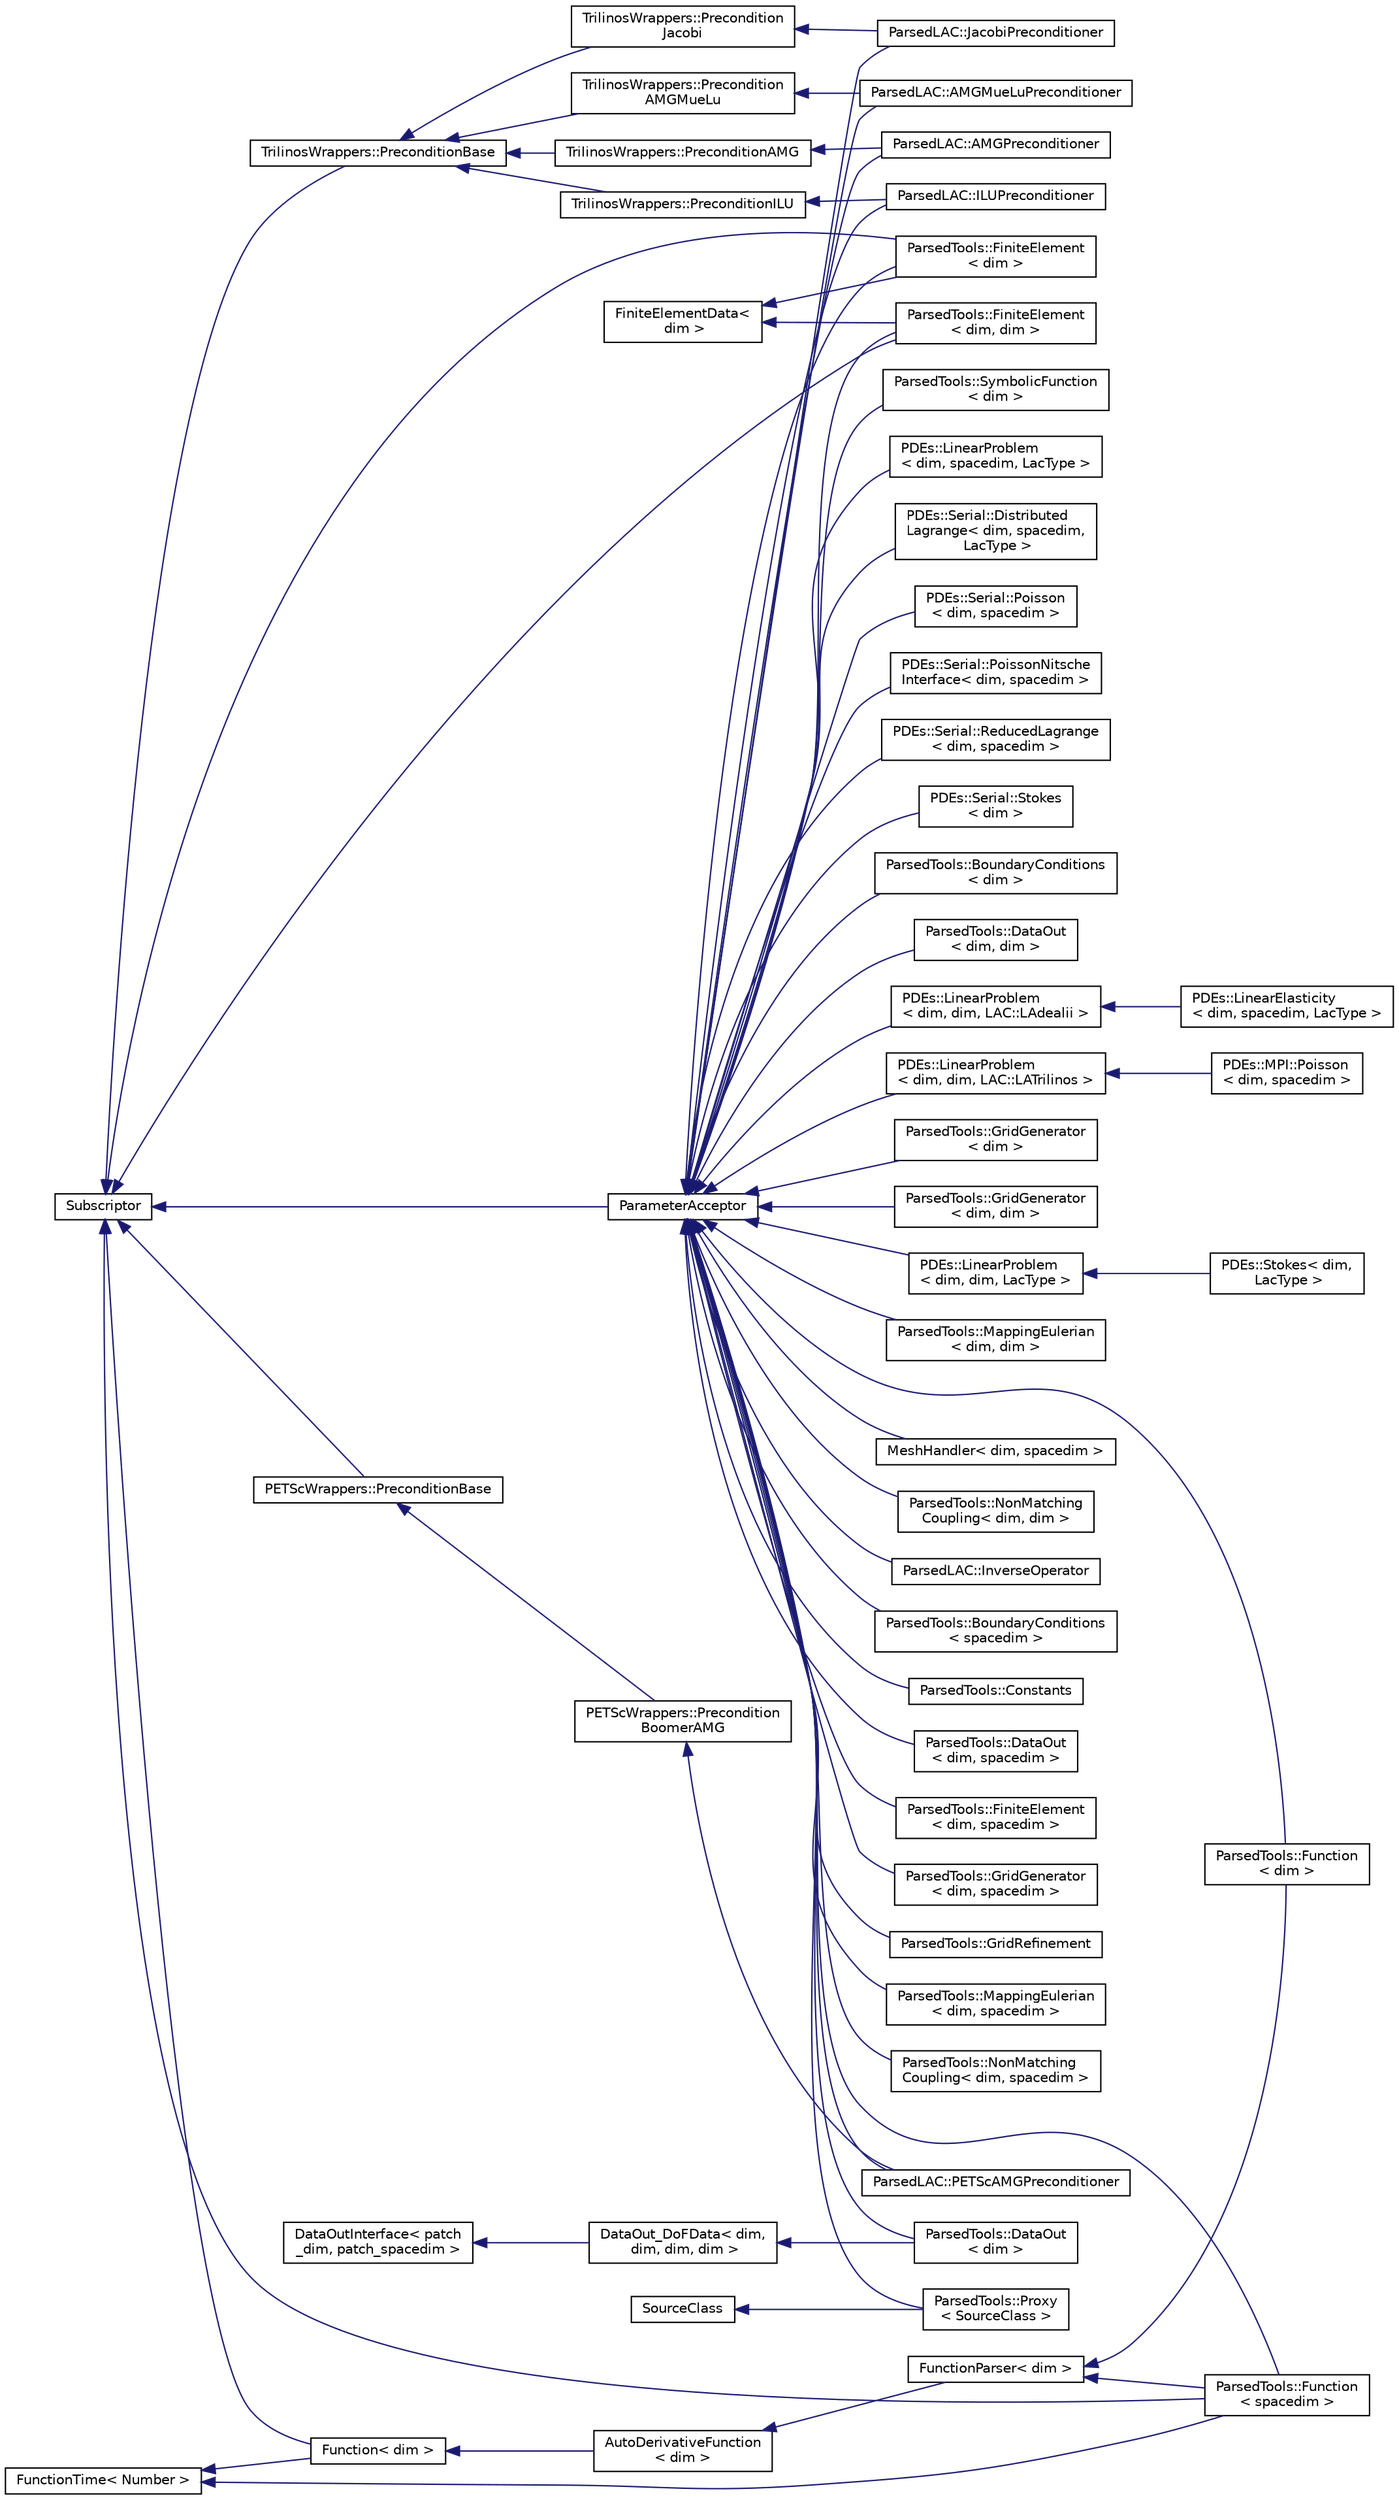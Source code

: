 digraph "Graphical Class Hierarchy"
{
 // LATEX_PDF_SIZE
  bgcolor="transparent";
  edge [fontname="Helvetica",fontsize="10",labelfontname="Helvetica",labelfontsize="10"];
  node [fontname="Helvetica",fontsize="10",shape=record];
  rankdir="LR";
  Node64 [label="DataOutInterface\< patch\l_dim, patch_spacedim \>",height=0.2,width=0.4,color="black",URL="/__w/fsi-suite/fsi-suite/deal.tag$classDataOutInterface.html",tooltip=" "];
  Node64 -> Node65 [dir="back",color="midnightblue",fontsize="10",style="solid",fontname="Helvetica"];
  Node65 [label="DataOut_DoFData\< dim,\l dim, dim, dim \>",height=0.2,width=0.4,color="black",URL="/__w/fsi-suite/fsi-suite/deal.tag$classDataOut__DoFData.html",tooltip=" "];
  Node65 -> Node10 [dir="back",color="midnightblue",fontsize="10",style="solid",fontname="Helvetica"];
  Node10 [label="ParsedTools::DataOut\l\< dim \>",height=0.2,width=0.4,color="black",URL="$class_parsed_tools_1_1_data_out.html",tooltip=" "];
  Node63 [label="FiniteElementData\<\l dim \>",height=0.2,width=0.4,color="black",URL="/__w/fsi-suite/fsi-suite/deal.tag$classFiniteElementData.html",tooltip=" "];
  Node63 -> Node1 [dir="back",color="midnightblue",fontsize="10",style="solid",fontname="Helvetica"];
  Node1 [label="ParsedTools::FiniteElement\l\< dim \>",height=0.2,width=0.4,color="black",URL="$class_parsed_tools_1_1_finite_element.html",tooltip=" "];
  Node63 -> Node2 [dir="back",color="midnightblue",fontsize="10",style="solid",fontname="Helvetica"];
  Node2 [label="ParsedTools::FiniteElement\l\< dim, dim \>",height=0.2,width=0.4,color="black",URL="$class_parsed_tools_1_1_finite_element.html",tooltip=" "];
  Node62 [label="FunctionTime\< Number \>",height=0.2,width=0.4,color="black",URL="/__w/fsi-suite/fsi-suite/deal.tag$classFunctionTime.html",tooltip=" "];
  Node62 -> Node3 [dir="back",color="midnightblue",fontsize="10",style="solid",fontname="Helvetica"];
  Node3 [label="Function\< dim \>",height=0.2,width=0.4,color="black",URL="/__w/fsi-suite/fsi-suite/deal.tag$classFunction.html",tooltip=" "];
  Node3 -> Node4 [dir="back",color="midnightblue",fontsize="10",style="solid",fontname="Helvetica"];
  Node4 [label="AutoDerivativeFunction\l\< dim \>",height=0.2,width=0.4,color="black",URL="/__w/fsi-suite/fsi-suite/deal.tag$classAutoDerivativeFunction.html",tooltip=" "];
  Node4 -> Node5 [dir="back",color="midnightblue",fontsize="10",style="solid",fontname="Helvetica"];
  Node5 [label="FunctionParser\< dim \>",height=0.2,width=0.4,color="black",URL="/__w/fsi-suite/fsi-suite/deal.tag$classFunctionParser.html",tooltip=" "];
  Node5 -> Node6 [dir="back",color="midnightblue",fontsize="10",style="solid",fontname="Helvetica"];
  Node6 [label="ParsedTools::Function\l\< spacedim \>",height=0.2,width=0.4,color="black",URL="$class_parsed_tools_1_1_function.html",tooltip=" "];
  Node5 -> Node7 [dir="back",color="midnightblue",fontsize="10",style="solid",fontname="Helvetica"];
  Node7 [label="ParsedTools::Function\l\< dim \>",height=0.2,width=0.4,color="black",URL="$class_parsed_tools_1_1_function.html",tooltip="A wrapper for the FunctionParser class."];
  Node62 -> Node6 [dir="back",color="midnightblue",fontsize="10",style="solid",fontname="Helvetica"];
  Node53 [label="SourceClass",height=0.2,width=0.4,color="black",URL="/__w/fsi-suite/fsi-suite/deal.tag$classSourceClass.html",tooltip=" "];
  Node53 -> Node37 [dir="back",color="midnightblue",fontsize="10",style="solid",fontname="Helvetica"];
  Node37 [label="ParsedTools::Proxy\l\< SourceClass \>",height=0.2,width=0.4,color="black",URL="$class_parsed_tools_1_1_proxy.html",tooltip="A proxy ParameterAcceptor wrapper for classes that have a member function add_parameters,..."];
  Node0 [label="Subscriptor",height=0.2,width=0.4,color="black",URL="/__w/fsi-suite/fsi-suite/deal.tag$classSubscriptor.html",tooltip=" "];
  Node0 -> Node1 [dir="back",color="midnightblue",fontsize="10",style="solid",fontname="Helvetica"];
  Node0 -> Node2 [dir="back",color="midnightblue",fontsize="10",style="solid",fontname="Helvetica"];
  Node0 -> Node3 [dir="back",color="midnightblue",fontsize="10",style="solid",fontname="Helvetica"];
  Node0 -> Node6 [dir="back",color="midnightblue",fontsize="10",style="solid",fontname="Helvetica"];
  Node0 -> Node8 [dir="back",color="midnightblue",fontsize="10",style="solid",fontname="Helvetica"];
  Node8 [label="ParameterAcceptor",height=0.2,width=0.4,color="black",URL="/__w/fsi-suite/fsi-suite/deal.tag$classParameterAcceptor.html",tooltip=" "];
  Node8 -> Node9 [dir="back",color="midnightblue",fontsize="10",style="solid",fontname="Helvetica"];
  Node9 [label="ParsedTools::BoundaryConditions\l\< dim \>",height=0.2,width=0.4,color="black",URL="$class_parsed_tools_1_1_boundary_conditions.html",tooltip=" "];
  Node8 -> Node10 [dir="back",color="midnightblue",fontsize="10",style="solid",fontname="Helvetica"];
  Node8 -> Node11 [dir="back",color="midnightblue",fontsize="10",style="solid",fontname="Helvetica"];
  Node11 [label="ParsedTools::DataOut\l\< dim, dim \>",height=0.2,width=0.4,color="black",URL="$class_parsed_tools_1_1_data_out.html",tooltip=" "];
  Node8 -> Node1 [dir="back",color="midnightblue",fontsize="10",style="solid",fontname="Helvetica"];
  Node8 -> Node2 [dir="back",color="midnightblue",fontsize="10",style="solid",fontname="Helvetica"];
  Node8 -> Node6 [dir="back",color="midnightblue",fontsize="10",style="solid",fontname="Helvetica"];
  Node8 -> Node12 [dir="back",color="midnightblue",fontsize="10",style="solid",fontname="Helvetica"];
  Node12 [label="ParsedTools::GridGenerator\l\< dim \>",height=0.2,width=0.4,color="black",URL="$class_parsed_tools_1_1_grid_generator.html",tooltip=" "];
  Node8 -> Node13 [dir="back",color="midnightblue",fontsize="10",style="solid",fontname="Helvetica"];
  Node13 [label="ParsedTools::GridGenerator\l\< dim, dim \>",height=0.2,width=0.4,color="black",URL="$class_parsed_tools_1_1_grid_generator.html",tooltip=" "];
  Node8 -> Node14 [dir="back",color="midnightblue",fontsize="10",style="solid",fontname="Helvetica"];
  Node14 [label="PDEs::LinearProblem\l\< dim, dim, LAC::LAdealii \>",height=0.2,width=0.4,color="black",URL="$class_p_d_es_1_1_linear_problem.html",tooltip=" "];
  Node14 -> Node15 [dir="back",color="midnightblue",fontsize="10",style="solid",fontname="Helvetica"];
  Node15 [label="PDEs::LinearElasticity\l\< dim, spacedim, LacType \>",height=0.2,width=0.4,color="black",URL="$class_p_d_es_1_1_linear_elasticity.html",tooltip=" "];
  Node8 -> Node16 [dir="back",color="midnightblue",fontsize="10",style="solid",fontname="Helvetica"];
  Node16 [label="PDEs::LinearProblem\l\< dim, dim, LAC::LATrilinos \>",height=0.2,width=0.4,color="black",URL="$class_p_d_es_1_1_linear_problem.html",tooltip=" "];
  Node16 -> Node17 [dir="back",color="midnightblue",fontsize="10",style="solid",fontname="Helvetica"];
  Node17 [label="PDEs::MPI::Poisson\l\< dim, spacedim \>",height=0.2,width=0.4,color="black",URL="$class_p_d_es_1_1_m_p_i_1_1_poisson.html",tooltip="Solve the Poisson problem, in parallel."];
  Node8 -> Node18 [dir="back",color="midnightblue",fontsize="10",style="solid",fontname="Helvetica"];
  Node18 [label="PDEs::LinearProblem\l\< dim, dim, LacType \>",height=0.2,width=0.4,color="black",URL="$class_p_d_es_1_1_linear_problem.html",tooltip=" "];
  Node18 -> Node19 [dir="back",color="midnightblue",fontsize="10",style="solid",fontname="Helvetica"];
  Node19 [label="PDEs::Stokes\< dim,\l LacType \>",height=0.2,width=0.4,color="black",URL="$class_p_d_es_1_1_stokes.html",tooltip="Solve the Stokes problem, in parallel."];
  Node8 -> Node20 [dir="back",color="midnightblue",fontsize="10",style="solid",fontname="Helvetica"];
  Node20 [label="ParsedTools::MappingEulerian\l\< dim, dim \>",height=0.2,width=0.4,color="black",URL="$class_parsed_tools_1_1_mapping_eulerian.html",tooltip=" "];
  Node8 -> Node21 [dir="back",color="midnightblue",fontsize="10",style="solid",fontname="Helvetica"];
  Node21 [label="MeshHandler\< dim, spacedim \>",height=0.2,width=0.4,color="black",URL="$class_mesh_handler.html",tooltip="Entry point of the FSI-suite programs."];
  Node8 -> Node22 [dir="back",color="midnightblue",fontsize="10",style="solid",fontname="Helvetica"];
  Node22 [label="ParsedTools::NonMatching\lCoupling\< dim, dim \>",height=0.2,width=0.4,color="black",URL="$class_parsed_tools_1_1_non_matching_coupling.html",tooltip=" "];
  Node8 -> Node23 [dir="back",color="midnightblue",fontsize="10",style="solid",fontname="Helvetica"];
  Node23 [label="ParsedLAC::AMGMueLuPreconditioner",height=0.2,width=0.4,color="black",URL="$class_parsed_l_a_c_1_1_a_m_g_mue_lu_preconditioner.html",tooltip="A parsed AMG preconditioner based on MueLu which uses parameter files to choose between different opt..."];
  Node8 -> Node24 [dir="back",color="midnightblue",fontsize="10",style="solid",fontname="Helvetica"];
  Node24 [label="ParsedLAC::AMGPreconditioner",height=0.2,width=0.4,color="black",URL="$class_parsed_l_a_c_1_1_a_m_g_preconditioner.html",tooltip="A parsed AMG preconditioner which uses parameter files to choose between different options."];
  Node8 -> Node25 [dir="back",color="midnightblue",fontsize="10",style="solid",fontname="Helvetica"];
  Node25 [label="ParsedLAC::ILUPreconditioner",height=0.2,width=0.4,color="black",URL="$class_parsed_l_a_c_1_1_i_l_u_preconditioner.html",tooltip="A parsed ILU preconditioner which uses parameter files to choose between different options."];
  Node8 -> Node26 [dir="back",color="midnightblue",fontsize="10",style="solid",fontname="Helvetica"];
  Node26 [label="ParsedLAC::InverseOperator",height=0.2,width=0.4,color="black",URL="$class_parsed_l_a_c_1_1_inverse_operator.html",tooltip="A factory that can generate inverse operators according to parameter files."];
  Node8 -> Node27 [dir="back",color="midnightblue",fontsize="10",style="solid",fontname="Helvetica"];
  Node27 [label="ParsedLAC::JacobiPreconditioner",height=0.2,width=0.4,color="black",URL="$class_parsed_l_a_c_1_1_jacobi_preconditioner.html",tooltip="A parsed Jacobi preconditioner which uses parameter files to choose between different options."];
  Node8 -> Node28 [dir="back",color="midnightblue",fontsize="10",style="solid",fontname="Helvetica"];
  Node28 [label="ParsedLAC::PETScAMGPreconditioner",height=0.2,width=0.4,color="black",URL="$class_parsed_l_a_c_1_1_p_e_t_sc_a_m_g_preconditioner.html",tooltip="A parsed AMG preconditioner which uses parameter files to choose between different options."];
  Node8 -> Node29 [dir="back",color="midnightblue",fontsize="10",style="solid",fontname="Helvetica"];
  Node29 [label="ParsedTools::BoundaryConditions\l\< spacedim \>",height=0.2,width=0.4,color="black",URL="$class_parsed_tools_1_1_boundary_conditions.html",tooltip="A wrapper for boundary conditions."];
  Node8 -> Node30 [dir="back",color="midnightblue",fontsize="10",style="solid",fontname="Helvetica"];
  Node30 [label="ParsedTools::Constants",height=0.2,width=0.4,color="black",URL="$class_parsed_tools_1_1_constants.html",tooltip="A wrapper for physical constants to be shared among functions and classes."];
  Node8 -> Node31 [dir="back",color="midnightblue",fontsize="10",style="solid",fontname="Helvetica"];
  Node31 [label="ParsedTools::DataOut\l\< dim, spacedim \>",height=0.2,width=0.4,color="black",URL="$class_parsed_tools_1_1_data_out.html",tooltip=" "];
  Node8 -> Node32 [dir="back",color="midnightblue",fontsize="10",style="solid",fontname="Helvetica"];
  Node32 [label="ParsedTools::FiniteElement\l\< dim, spacedim \>",height=0.2,width=0.4,color="black",URL="$class_parsed_tools_1_1_finite_element.html",tooltip="Parsed FiniteElement."];
  Node8 -> Node7 [dir="back",color="midnightblue",fontsize="10",style="solid",fontname="Helvetica"];
  Node8 -> Node33 [dir="back",color="midnightblue",fontsize="10",style="solid",fontname="Helvetica"];
  Node33 [label="ParsedTools::GridGenerator\l\< dim, spacedim \>",height=0.2,width=0.4,color="black",URL="$class_parsed_tools_1_1_grid_generator.html",tooltip="GridGenerator class."];
  Node8 -> Node34 [dir="back",color="midnightblue",fontsize="10",style="solid",fontname="Helvetica"];
  Node34 [label="ParsedTools::GridRefinement",height=0.2,width=0.4,color="black",URL="$class_parsed_tools_1_1_grid_refinement.html",tooltip="A wrapper for refinement strategies."];
  Node8 -> Node35 [dir="back",color="midnightblue",fontsize="10",style="solid",fontname="Helvetica"];
  Node35 [label="ParsedTools::MappingEulerian\l\< dim, spacedim \>",height=0.2,width=0.4,color="black",URL="$class_parsed_tools_1_1_mapping_eulerian.html",tooltip="A wrapper class for MappingFEField or MappingQEulerian."];
  Node8 -> Node36 [dir="back",color="midnightblue",fontsize="10",style="solid",fontname="Helvetica"];
  Node36 [label="ParsedTools::NonMatching\lCoupling\< dim, spacedim \>",height=0.2,width=0.4,color="black",URL="$class_parsed_tools_1_1_non_matching_coupling.html",tooltip="Wrapper around several functions in the NonMatching namespace."];
  Node8 -> Node37 [dir="back",color="midnightblue",fontsize="10",style="solid",fontname="Helvetica"];
  Node8 -> Node38 [dir="back",color="midnightblue",fontsize="10",style="solid",fontname="Helvetica"];
  Node38 [label="ParsedTools::SymbolicFunction\l\< dim \>",height=0.2,width=0.4,color="black",URL="$class_parsed_tools_1_1_symbolic_function.html",tooltip="A wrapper for the Functions::SymbolicFunction class."];
  Node8 -> Node39 [dir="back",color="midnightblue",fontsize="10",style="solid",fontname="Helvetica"];
  Node39 [label="PDEs::LinearProblem\l\< dim, spacedim, LacType \>",height=0.2,width=0.4,color="black",URL="$class_p_d_es_1_1_linear_problem.html",tooltip="Construct a LinearProblem."];
  Node8 -> Node40 [dir="back",color="midnightblue",fontsize="10",style="solid",fontname="Helvetica"];
  Node40 [label="PDEs::Serial::Distributed\lLagrange\< dim, spacedim,\l LacType \>",height=0.2,width=0.4,color="black",URL="$class_p_d_es_1_1_serial_1_1_distributed_lagrange.html",tooltip=" "];
  Node8 -> Node41 [dir="back",color="midnightblue",fontsize="10",style="solid",fontname="Helvetica"];
  Node41 [label="PDEs::Serial::Poisson\l\< dim, spacedim \>",height=0.2,width=0.4,color="black",URL="$class_p_d_es_1_1_serial_1_1_poisson.html",tooltip="Poisson problem, serial version."];
  Node8 -> Node42 [dir="back",color="midnightblue",fontsize="10",style="solid",fontname="Helvetica"];
  Node42 [label="PDEs::Serial::PoissonNitsche\lInterface\< dim, spacedim \>",height=0.2,width=0.4,color="black",URL="$class_p_d_es_1_1_serial_1_1_poisson_nitsche_interface.html",tooltip="Imposing an interaface condition in Poisson problem, serial version."];
  Node8 -> Node43 [dir="back",color="midnightblue",fontsize="10",style="solid",fontname="Helvetica"];
  Node43 [label="PDEs::Serial::ReducedLagrange\l\< dim, spacedim \>",height=0.2,width=0.4,color="black",URL="$class_p_d_es_1_1_serial_1_1_reduced_lagrange.html",tooltip=" "];
  Node8 -> Node44 [dir="back",color="midnightblue",fontsize="10",style="solid",fontname="Helvetica"];
  Node44 [label="PDEs::Serial::Stokes\l\< dim \>",height=0.2,width=0.4,color="black",URL="$class_p_d_es_1_1_serial_1_1_stokes.html",tooltip=" "];
  Node0 -> Node45 [dir="back",color="midnightblue",fontsize="10",style="solid",fontname="Helvetica"];
  Node45 [label="PETScWrappers::PreconditionBase",height=0.2,width=0.4,color="black",URL="/__w/fsi-suite/fsi-suite/deal.tag$classPETScWrappers_1_1PreconditionBase.html",tooltip=" "];
  Node45 -> Node46 [dir="back",color="midnightblue",fontsize="10",style="solid",fontname="Helvetica"];
  Node46 [label="PETScWrappers::Precondition\lBoomerAMG",height=0.2,width=0.4,color="black",URL="/__w/fsi-suite/fsi-suite/deal.tag$classPETScWrappers_1_1PreconditionBoomerAMG.html",tooltip=" "];
  Node46 -> Node28 [dir="back",color="midnightblue",fontsize="10",style="solid",fontname="Helvetica"];
  Node0 -> Node47 [dir="back",color="midnightblue",fontsize="10",style="solid",fontname="Helvetica"];
  Node47 [label="TrilinosWrappers::PreconditionBase",height=0.2,width=0.4,color="black",URL="/__w/fsi-suite/fsi-suite/deal.tag$classTrilinosWrappers_1_1PreconditionBase.html",tooltip=" "];
  Node47 -> Node48 [dir="back",color="midnightblue",fontsize="10",style="solid",fontname="Helvetica"];
  Node48 [label="TrilinosWrappers::PreconditionAMG",height=0.2,width=0.4,color="black",URL="/__w/fsi-suite/fsi-suite/deal.tag$classTrilinosWrappers_1_1PreconditionAMG.html",tooltip=" "];
  Node48 -> Node24 [dir="back",color="midnightblue",fontsize="10",style="solid",fontname="Helvetica"];
  Node47 -> Node49 [dir="back",color="midnightblue",fontsize="10",style="solid",fontname="Helvetica"];
  Node49 [label="TrilinosWrappers::Precondition\lAMGMueLu",height=0.2,width=0.4,color="black",URL="/__w/fsi-suite/fsi-suite/deal.tag$classTrilinosWrappers_1_1PreconditionAMGMueLu.html",tooltip=" "];
  Node49 -> Node23 [dir="back",color="midnightblue",fontsize="10",style="solid",fontname="Helvetica"];
  Node47 -> Node50 [dir="back",color="midnightblue",fontsize="10",style="solid",fontname="Helvetica"];
  Node50 [label="TrilinosWrappers::PreconditionILU",height=0.2,width=0.4,color="black",URL="/__w/fsi-suite/fsi-suite/deal.tag$classTrilinosWrappers_1_1PreconditionILU.html",tooltip=" "];
  Node50 -> Node25 [dir="back",color="midnightblue",fontsize="10",style="solid",fontname="Helvetica"];
  Node47 -> Node51 [dir="back",color="midnightblue",fontsize="10",style="solid",fontname="Helvetica"];
  Node51 [label="TrilinosWrappers::Precondition\lJacobi",height=0.2,width=0.4,color="black",URL="/__w/fsi-suite/fsi-suite/deal.tag$classTrilinosWrappers_1_1PreconditionJacobi.html",tooltip=" "];
  Node51 -> Node27 [dir="back",color="midnightblue",fontsize="10",style="solid",fontname="Helvetica"];
}
